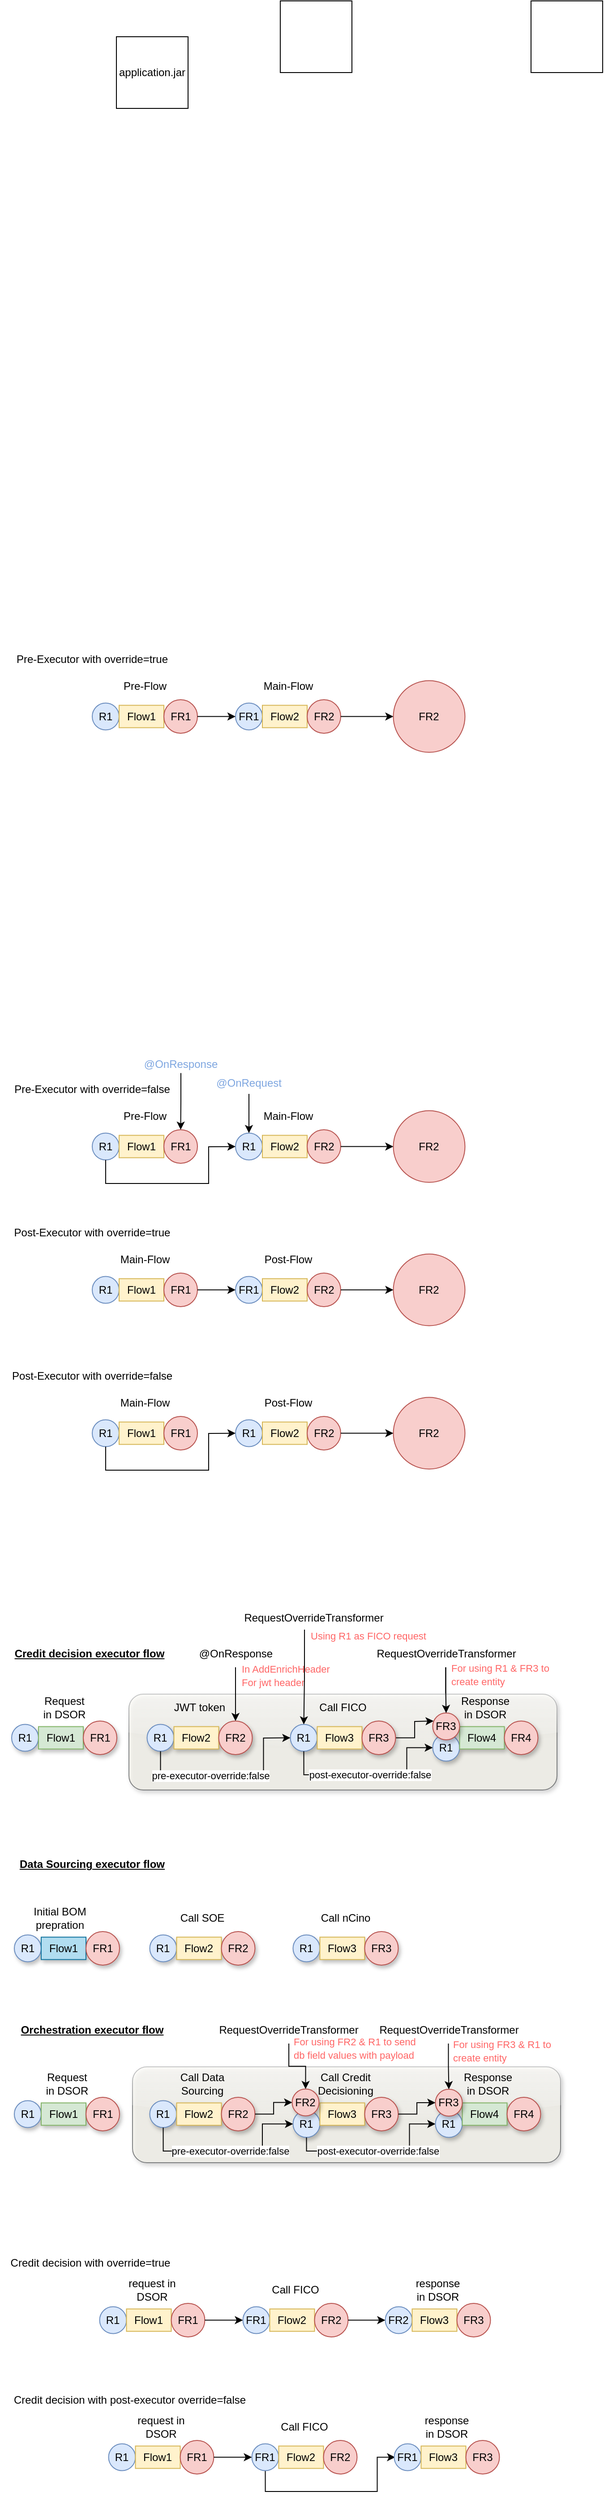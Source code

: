 <mxfile version="21.3.8" type="github">
  <diagram name="Page-1" id="kfF2b_FFt_tTAwgurSBV">
    <mxGraphModel dx="1570" dy="917" grid="1" gridSize="10" guides="1" tooltips="1" connect="1" arrows="1" fold="1" page="1" pageScale="1" pageWidth="827" pageHeight="1169" math="0" shadow="0">
      <root>
        <mxCell id="0" />
        <mxCell id="1" parent="0" />
        <mxCell id="d2gbGRnM_CAUKAUHNSUN-1" value="" style="group" vertex="1" connectable="0" parent="1">
          <mxGeometry x="313" y="1000" width="516.25" height="118.75" as="geometry" />
        </mxCell>
        <mxCell id="d2gbGRnM_CAUKAUHNSUN-2" value="" style="group" vertex="1" connectable="0" parent="d2gbGRnM_CAUKAUHNSUN-1">
          <mxGeometry x="100" y="60" width="117.5" height="37.5" as="geometry" />
        </mxCell>
        <mxCell id="d2gbGRnM_CAUKAUHNSUN-3" value="R1" style="ellipse;whiteSpace=wrap;html=1;aspect=fixed;fillColor=#dae8fc;strokeColor=#6c8ebf;" vertex="1" parent="d2gbGRnM_CAUKAUHNSUN-2">
          <mxGeometry y="3.75" width="30" height="30" as="geometry" />
        </mxCell>
        <mxCell id="d2gbGRnM_CAUKAUHNSUN-4" value="Flow1" style="rounded=0;whiteSpace=wrap;html=1;fillColor=#fff2cc;strokeColor=#d6b656;" vertex="1" parent="d2gbGRnM_CAUKAUHNSUN-2">
          <mxGeometry x="30" y="6.25" width="50" height="25" as="geometry" />
        </mxCell>
        <mxCell id="d2gbGRnM_CAUKAUHNSUN-5" value="FR1" style="ellipse;whiteSpace=wrap;html=1;aspect=fixed;fillColor=#f8cecc;strokeColor=#b85450;" vertex="1" parent="d2gbGRnM_CAUKAUHNSUN-2">
          <mxGeometry x="80" width="37.5" height="37.5" as="geometry" />
        </mxCell>
        <mxCell id="d2gbGRnM_CAUKAUHNSUN-6" value="" style="group" vertex="1" connectable="0" parent="d2gbGRnM_CAUKAUHNSUN-1">
          <mxGeometry x="260" y="60" width="117.5" height="37.5" as="geometry" />
        </mxCell>
        <mxCell id="d2gbGRnM_CAUKAUHNSUN-7" value="FR1" style="ellipse;whiteSpace=wrap;html=1;aspect=fixed;fillColor=#dae8fc;strokeColor=#6c8ebf;" vertex="1" parent="d2gbGRnM_CAUKAUHNSUN-6">
          <mxGeometry y="3.75" width="30" height="30" as="geometry" />
        </mxCell>
        <mxCell id="d2gbGRnM_CAUKAUHNSUN-8" value="Flow2" style="rounded=0;whiteSpace=wrap;html=1;fillColor=#fff2cc;strokeColor=#d6b656;" vertex="1" parent="d2gbGRnM_CAUKAUHNSUN-6">
          <mxGeometry x="30" y="6.25" width="50" height="25" as="geometry" />
        </mxCell>
        <mxCell id="d2gbGRnM_CAUKAUHNSUN-9" value="FR2" style="ellipse;whiteSpace=wrap;html=1;aspect=fixed;fillColor=#f8cecc;strokeColor=#b85450;" vertex="1" parent="d2gbGRnM_CAUKAUHNSUN-6">
          <mxGeometry x="80" width="37.5" height="37.5" as="geometry" />
        </mxCell>
        <mxCell id="d2gbGRnM_CAUKAUHNSUN-10" value="Pre-Executor with override=true" style="text;html=1;strokeColor=none;fillColor=none;align=center;verticalAlign=middle;whiteSpace=wrap;rounded=0;" vertex="1" parent="d2gbGRnM_CAUKAUHNSUN-1">
          <mxGeometry width="200" height="30" as="geometry" />
        </mxCell>
        <mxCell id="d2gbGRnM_CAUKAUHNSUN-11" value="Pre-Flow" style="text;html=1;strokeColor=none;fillColor=none;align=center;verticalAlign=middle;whiteSpace=wrap;rounded=0;" vertex="1" parent="d2gbGRnM_CAUKAUHNSUN-1">
          <mxGeometry x="128.75" y="30" width="60" height="30" as="geometry" />
        </mxCell>
        <mxCell id="d2gbGRnM_CAUKAUHNSUN-12" value="" style="endArrow=classic;html=1;rounded=0;exitX=1;exitY=0.5;exitDx=0;exitDy=0;entryX=0;entryY=0.5;entryDx=0;entryDy=0;" edge="1" parent="d2gbGRnM_CAUKAUHNSUN-1" source="d2gbGRnM_CAUKAUHNSUN-5" target="d2gbGRnM_CAUKAUHNSUN-7">
          <mxGeometry width="50" height="50" relative="1" as="geometry">
            <mxPoint x="390" y="340" as="sourcePoint" />
            <mxPoint x="440" y="290" as="targetPoint" />
          </mxGeometry>
        </mxCell>
        <mxCell id="d2gbGRnM_CAUKAUHNSUN-13" value="FR2" style="ellipse;whiteSpace=wrap;html=1;fillColor=#f8cecc;strokeColor=#b85450;" vertex="1" parent="d2gbGRnM_CAUKAUHNSUN-1">
          <mxGeometry x="436.25" y="38.75" width="80" height="80" as="geometry" />
        </mxCell>
        <mxCell id="d2gbGRnM_CAUKAUHNSUN-14" value="" style="edgeStyle=orthogonalEdgeStyle;rounded=0;orthogonalLoop=1;jettySize=auto;html=1;" edge="1" parent="d2gbGRnM_CAUKAUHNSUN-1" source="d2gbGRnM_CAUKAUHNSUN-9" target="d2gbGRnM_CAUKAUHNSUN-13">
          <mxGeometry relative="1" as="geometry" />
        </mxCell>
        <mxCell id="d2gbGRnM_CAUKAUHNSUN-15" value="Main-Flow" style="text;html=1;strokeColor=none;fillColor=none;align=center;verticalAlign=middle;whiteSpace=wrap;rounded=0;" vertex="1" parent="d2gbGRnM_CAUKAUHNSUN-1">
          <mxGeometry x="288.75" y="30" width="60" height="30" as="geometry" />
        </mxCell>
        <mxCell id="d2gbGRnM_CAUKAUHNSUN-16" value="" style="group" vertex="1" connectable="0" parent="1">
          <mxGeometry x="313" y="1480" width="516.25" height="118.75" as="geometry" />
        </mxCell>
        <mxCell id="d2gbGRnM_CAUKAUHNSUN-17" value="" style="group" vertex="1" connectable="0" parent="d2gbGRnM_CAUKAUHNSUN-16">
          <mxGeometry x="100" y="60" width="117.5" height="37.5" as="geometry" />
        </mxCell>
        <mxCell id="d2gbGRnM_CAUKAUHNSUN-18" value="R1" style="ellipse;whiteSpace=wrap;html=1;aspect=fixed;fillColor=#dae8fc;strokeColor=#6c8ebf;" vertex="1" parent="d2gbGRnM_CAUKAUHNSUN-17">
          <mxGeometry y="3.75" width="30" height="30" as="geometry" />
        </mxCell>
        <mxCell id="d2gbGRnM_CAUKAUHNSUN-19" value="Flow1" style="rounded=0;whiteSpace=wrap;html=1;fillColor=#fff2cc;strokeColor=#d6b656;" vertex="1" parent="d2gbGRnM_CAUKAUHNSUN-17">
          <mxGeometry x="30" y="6.25" width="50" height="25" as="geometry" />
        </mxCell>
        <mxCell id="d2gbGRnM_CAUKAUHNSUN-20" value="FR1" style="ellipse;whiteSpace=wrap;html=1;aspect=fixed;fillColor=#f8cecc;strokeColor=#b85450;" vertex="1" parent="d2gbGRnM_CAUKAUHNSUN-17">
          <mxGeometry x="80" width="37.5" height="37.5" as="geometry" />
        </mxCell>
        <mxCell id="d2gbGRnM_CAUKAUHNSUN-21" value="" style="group" vertex="1" connectable="0" parent="d2gbGRnM_CAUKAUHNSUN-16">
          <mxGeometry x="260" y="60" width="117.5" height="37.5" as="geometry" />
        </mxCell>
        <mxCell id="d2gbGRnM_CAUKAUHNSUN-22" value="R1" style="ellipse;whiteSpace=wrap;html=1;aspect=fixed;fillColor=#dae8fc;strokeColor=#6c8ebf;" vertex="1" parent="d2gbGRnM_CAUKAUHNSUN-21">
          <mxGeometry y="3.75" width="30" height="30" as="geometry" />
        </mxCell>
        <mxCell id="d2gbGRnM_CAUKAUHNSUN-23" value="Flow2" style="rounded=0;whiteSpace=wrap;html=1;fillColor=#fff2cc;strokeColor=#d6b656;" vertex="1" parent="d2gbGRnM_CAUKAUHNSUN-21">
          <mxGeometry x="30" y="6.25" width="50" height="25" as="geometry" />
        </mxCell>
        <mxCell id="d2gbGRnM_CAUKAUHNSUN-24" value="FR2" style="ellipse;whiteSpace=wrap;html=1;aspect=fixed;fillColor=#f8cecc;strokeColor=#b85450;" vertex="1" parent="d2gbGRnM_CAUKAUHNSUN-21">
          <mxGeometry x="80" width="37.5" height="37.5" as="geometry" />
        </mxCell>
        <mxCell id="d2gbGRnM_CAUKAUHNSUN-25" value="Pre-Executor with override=false" style="text;html=1;strokeColor=none;fillColor=none;align=center;verticalAlign=middle;whiteSpace=wrap;rounded=0;" vertex="1" parent="d2gbGRnM_CAUKAUHNSUN-16">
          <mxGeometry width="200" height="30" as="geometry" />
        </mxCell>
        <mxCell id="d2gbGRnM_CAUKAUHNSUN-26" value="Pre-Flow" style="text;html=1;strokeColor=none;fillColor=none;align=center;verticalAlign=middle;whiteSpace=wrap;rounded=0;" vertex="1" parent="d2gbGRnM_CAUKAUHNSUN-16">
          <mxGeometry x="128.75" y="30" width="60" height="30" as="geometry" />
        </mxCell>
        <mxCell id="d2gbGRnM_CAUKAUHNSUN-27" value="" style="endArrow=classic;html=1;rounded=0;exitX=0.5;exitY=1;exitDx=0;exitDy=0;entryX=0;entryY=0.5;entryDx=0;entryDy=0;" edge="1" parent="d2gbGRnM_CAUKAUHNSUN-16" source="d2gbGRnM_CAUKAUHNSUN-18" target="d2gbGRnM_CAUKAUHNSUN-22">
          <mxGeometry width="50" height="50" relative="1" as="geometry">
            <mxPoint x="390" y="340" as="sourcePoint" />
            <mxPoint x="440" y="290" as="targetPoint" />
            <Array as="points">
              <mxPoint x="115" y="120" />
              <mxPoint x="230" y="120" />
              <mxPoint x="230" y="79" />
            </Array>
          </mxGeometry>
        </mxCell>
        <mxCell id="d2gbGRnM_CAUKAUHNSUN-28" value="FR2" style="ellipse;whiteSpace=wrap;html=1;fillColor=#f8cecc;strokeColor=#b85450;" vertex="1" parent="d2gbGRnM_CAUKAUHNSUN-16">
          <mxGeometry x="436.25" y="38.75" width="80" height="80" as="geometry" />
        </mxCell>
        <mxCell id="d2gbGRnM_CAUKAUHNSUN-29" value="" style="edgeStyle=orthogonalEdgeStyle;rounded=0;orthogonalLoop=1;jettySize=auto;html=1;" edge="1" parent="d2gbGRnM_CAUKAUHNSUN-16" source="d2gbGRnM_CAUKAUHNSUN-24" target="d2gbGRnM_CAUKAUHNSUN-28">
          <mxGeometry relative="1" as="geometry" />
        </mxCell>
        <mxCell id="d2gbGRnM_CAUKAUHNSUN-30" value="Main-Flow" style="text;html=1;strokeColor=none;fillColor=none;align=center;verticalAlign=middle;whiteSpace=wrap;rounded=0;" vertex="1" parent="d2gbGRnM_CAUKAUHNSUN-16">
          <mxGeometry x="288.75" y="30" width="60" height="30" as="geometry" />
        </mxCell>
        <mxCell id="d2gbGRnM_CAUKAUHNSUN-31" style="edgeStyle=orthogonalEdgeStyle;rounded=0;orthogonalLoop=1;jettySize=auto;html=1;entryX=0.5;entryY=0;entryDx=0;entryDy=0;" edge="1" parent="d2gbGRnM_CAUKAUHNSUN-16" source="d2gbGRnM_CAUKAUHNSUN-32" target="d2gbGRnM_CAUKAUHNSUN-20">
          <mxGeometry relative="1" as="geometry" />
        </mxCell>
        <mxCell id="d2gbGRnM_CAUKAUHNSUN-32" value="&lt;font color=&quot;#7ea6e0&quot;&gt;@OnResponse&lt;/font&gt;" style="text;html=1;strokeColor=none;fillColor=none;align=center;verticalAlign=middle;whiteSpace=wrap;rounded=0;" vertex="1" parent="d2gbGRnM_CAUKAUHNSUN-16">
          <mxGeometry x="169" y="-23.25" width="60" height="20" as="geometry" />
        </mxCell>
        <mxCell id="d2gbGRnM_CAUKAUHNSUN-33" style="edgeStyle=orthogonalEdgeStyle;rounded=0;orthogonalLoop=1;jettySize=auto;html=1;entryX=0.5;entryY=0;entryDx=0;entryDy=0;" edge="1" parent="d2gbGRnM_CAUKAUHNSUN-16" source="d2gbGRnM_CAUKAUHNSUN-34" target="d2gbGRnM_CAUKAUHNSUN-22">
          <mxGeometry relative="1" as="geometry" />
        </mxCell>
        <mxCell id="d2gbGRnM_CAUKAUHNSUN-34" value="&lt;font color=&quot;#7ea6e0&quot;&gt;@OnRequest&lt;/font&gt;" style="text;html=1;strokeColor=none;fillColor=none;align=center;verticalAlign=middle;whiteSpace=wrap;rounded=0;" vertex="1" parent="d2gbGRnM_CAUKAUHNSUN-16">
          <mxGeometry x="245" y="-3.25" width="60" height="23.25" as="geometry" />
        </mxCell>
        <mxCell id="d2gbGRnM_CAUKAUHNSUN-35" value="" style="group" vertex="1" connectable="0" parent="1">
          <mxGeometry x="313" y="1640" width="516.25" height="118.75" as="geometry" />
        </mxCell>
        <mxCell id="d2gbGRnM_CAUKAUHNSUN-36" value="" style="group" vertex="1" connectable="0" parent="d2gbGRnM_CAUKAUHNSUN-35">
          <mxGeometry x="100" y="60" width="117.5" height="37.5" as="geometry" />
        </mxCell>
        <mxCell id="d2gbGRnM_CAUKAUHNSUN-37" value="R1" style="ellipse;whiteSpace=wrap;html=1;aspect=fixed;fillColor=#dae8fc;strokeColor=#6c8ebf;" vertex="1" parent="d2gbGRnM_CAUKAUHNSUN-36">
          <mxGeometry y="3.75" width="30" height="30" as="geometry" />
        </mxCell>
        <mxCell id="d2gbGRnM_CAUKAUHNSUN-38" value="Flow1" style="rounded=0;whiteSpace=wrap;html=1;fillColor=#fff2cc;strokeColor=#d6b656;" vertex="1" parent="d2gbGRnM_CAUKAUHNSUN-36">
          <mxGeometry x="30" y="6.25" width="50" height="25" as="geometry" />
        </mxCell>
        <mxCell id="d2gbGRnM_CAUKAUHNSUN-39" value="FR1" style="ellipse;whiteSpace=wrap;html=1;aspect=fixed;fillColor=#f8cecc;strokeColor=#b85450;" vertex="1" parent="d2gbGRnM_CAUKAUHNSUN-36">
          <mxGeometry x="80" width="37.5" height="37.5" as="geometry" />
        </mxCell>
        <mxCell id="d2gbGRnM_CAUKAUHNSUN-40" value="" style="group" vertex="1" connectable="0" parent="d2gbGRnM_CAUKAUHNSUN-35">
          <mxGeometry x="260" y="60" width="117.5" height="37.5" as="geometry" />
        </mxCell>
        <mxCell id="d2gbGRnM_CAUKAUHNSUN-41" value="FR1" style="ellipse;whiteSpace=wrap;html=1;aspect=fixed;fillColor=#dae8fc;strokeColor=#6c8ebf;" vertex="1" parent="d2gbGRnM_CAUKAUHNSUN-40">
          <mxGeometry y="3.75" width="30" height="30" as="geometry" />
        </mxCell>
        <mxCell id="d2gbGRnM_CAUKAUHNSUN-42" value="Flow2" style="rounded=0;whiteSpace=wrap;html=1;fillColor=#fff2cc;strokeColor=#d6b656;" vertex="1" parent="d2gbGRnM_CAUKAUHNSUN-40">
          <mxGeometry x="30" y="6.25" width="50" height="25" as="geometry" />
        </mxCell>
        <mxCell id="d2gbGRnM_CAUKAUHNSUN-43" value="FR2" style="ellipse;whiteSpace=wrap;html=1;aspect=fixed;fillColor=#f8cecc;strokeColor=#b85450;" vertex="1" parent="d2gbGRnM_CAUKAUHNSUN-40">
          <mxGeometry x="80" width="37.5" height="37.5" as="geometry" />
        </mxCell>
        <mxCell id="d2gbGRnM_CAUKAUHNSUN-44" value="Post-Executor with override=true" style="text;html=1;strokeColor=none;fillColor=none;align=center;verticalAlign=middle;whiteSpace=wrap;rounded=0;" vertex="1" parent="d2gbGRnM_CAUKAUHNSUN-35">
          <mxGeometry width="200" height="30" as="geometry" />
        </mxCell>
        <mxCell id="d2gbGRnM_CAUKAUHNSUN-45" value="Main-Flow" style="text;html=1;strokeColor=none;fillColor=none;align=center;verticalAlign=middle;whiteSpace=wrap;rounded=0;" vertex="1" parent="d2gbGRnM_CAUKAUHNSUN-35">
          <mxGeometry x="128.75" y="30" width="60" height="30" as="geometry" />
        </mxCell>
        <mxCell id="d2gbGRnM_CAUKAUHNSUN-46" value="" style="endArrow=classic;html=1;rounded=0;exitX=1;exitY=0.5;exitDx=0;exitDy=0;entryX=0;entryY=0.5;entryDx=0;entryDy=0;" edge="1" parent="d2gbGRnM_CAUKAUHNSUN-35" source="d2gbGRnM_CAUKAUHNSUN-39" target="d2gbGRnM_CAUKAUHNSUN-41">
          <mxGeometry width="50" height="50" relative="1" as="geometry">
            <mxPoint x="390" y="340" as="sourcePoint" />
            <mxPoint x="440" y="290" as="targetPoint" />
          </mxGeometry>
        </mxCell>
        <mxCell id="d2gbGRnM_CAUKAUHNSUN-47" value="FR2" style="ellipse;whiteSpace=wrap;html=1;fillColor=#f8cecc;strokeColor=#b85450;" vertex="1" parent="d2gbGRnM_CAUKAUHNSUN-35">
          <mxGeometry x="436.25" y="38.75" width="80" height="80" as="geometry" />
        </mxCell>
        <mxCell id="d2gbGRnM_CAUKAUHNSUN-48" value="" style="edgeStyle=orthogonalEdgeStyle;rounded=0;orthogonalLoop=1;jettySize=auto;html=1;" edge="1" parent="d2gbGRnM_CAUKAUHNSUN-35" source="d2gbGRnM_CAUKAUHNSUN-43" target="d2gbGRnM_CAUKAUHNSUN-47">
          <mxGeometry relative="1" as="geometry" />
        </mxCell>
        <mxCell id="d2gbGRnM_CAUKAUHNSUN-49" value="Post-Flow" style="text;html=1;strokeColor=none;fillColor=none;align=center;verticalAlign=middle;whiteSpace=wrap;rounded=0;" vertex="1" parent="d2gbGRnM_CAUKAUHNSUN-35">
          <mxGeometry x="288.75" y="30" width="60" height="30" as="geometry" />
        </mxCell>
        <mxCell id="d2gbGRnM_CAUKAUHNSUN-50" value="" style="group" vertex="1" connectable="0" parent="1">
          <mxGeometry x="313" y="1800" width="516.25" height="118.75" as="geometry" />
        </mxCell>
        <mxCell id="d2gbGRnM_CAUKAUHNSUN-51" value="" style="group" vertex="1" connectable="0" parent="d2gbGRnM_CAUKAUHNSUN-50">
          <mxGeometry x="100" y="60" width="117.5" height="37.5" as="geometry" />
        </mxCell>
        <mxCell id="d2gbGRnM_CAUKAUHNSUN-52" value="R1" style="ellipse;whiteSpace=wrap;html=1;aspect=fixed;fillColor=#dae8fc;strokeColor=#6c8ebf;" vertex="1" parent="d2gbGRnM_CAUKAUHNSUN-51">
          <mxGeometry y="3.75" width="30" height="30" as="geometry" />
        </mxCell>
        <mxCell id="d2gbGRnM_CAUKAUHNSUN-53" value="Flow1" style="rounded=0;whiteSpace=wrap;html=1;fillColor=#fff2cc;strokeColor=#d6b656;" vertex="1" parent="d2gbGRnM_CAUKAUHNSUN-51">
          <mxGeometry x="30" y="6.25" width="50" height="25" as="geometry" />
        </mxCell>
        <mxCell id="d2gbGRnM_CAUKAUHNSUN-54" value="FR1" style="ellipse;whiteSpace=wrap;html=1;aspect=fixed;fillColor=#f8cecc;strokeColor=#b85450;" vertex="1" parent="d2gbGRnM_CAUKAUHNSUN-51">
          <mxGeometry x="80" width="37.5" height="37.5" as="geometry" />
        </mxCell>
        <mxCell id="d2gbGRnM_CAUKAUHNSUN-55" value="" style="group" vertex="1" connectable="0" parent="d2gbGRnM_CAUKAUHNSUN-50">
          <mxGeometry x="260" y="60" width="117.5" height="37.5" as="geometry" />
        </mxCell>
        <mxCell id="d2gbGRnM_CAUKAUHNSUN-56" value="R1" style="ellipse;whiteSpace=wrap;html=1;aspect=fixed;fillColor=#dae8fc;strokeColor=#6c8ebf;" vertex="1" parent="d2gbGRnM_CAUKAUHNSUN-55">
          <mxGeometry y="3.75" width="30" height="30" as="geometry" />
        </mxCell>
        <mxCell id="d2gbGRnM_CAUKAUHNSUN-57" value="Flow2" style="rounded=0;whiteSpace=wrap;html=1;fillColor=#fff2cc;strokeColor=#d6b656;" vertex="1" parent="d2gbGRnM_CAUKAUHNSUN-55">
          <mxGeometry x="30" y="6.25" width="50" height="25" as="geometry" />
        </mxCell>
        <mxCell id="d2gbGRnM_CAUKAUHNSUN-58" value="FR2" style="ellipse;whiteSpace=wrap;html=1;aspect=fixed;fillColor=#f8cecc;strokeColor=#b85450;" vertex="1" parent="d2gbGRnM_CAUKAUHNSUN-55">
          <mxGeometry x="80" width="37.5" height="37.5" as="geometry" />
        </mxCell>
        <mxCell id="d2gbGRnM_CAUKAUHNSUN-59" value="Post-Executor with override=false" style="text;html=1;strokeColor=none;fillColor=none;align=center;verticalAlign=middle;whiteSpace=wrap;rounded=0;" vertex="1" parent="d2gbGRnM_CAUKAUHNSUN-50">
          <mxGeometry width="200" height="30" as="geometry" />
        </mxCell>
        <mxCell id="d2gbGRnM_CAUKAUHNSUN-60" value="Main-Flow" style="text;html=1;strokeColor=none;fillColor=none;align=center;verticalAlign=middle;whiteSpace=wrap;rounded=0;" vertex="1" parent="d2gbGRnM_CAUKAUHNSUN-50">
          <mxGeometry x="128.75" y="30" width="60" height="30" as="geometry" />
        </mxCell>
        <mxCell id="d2gbGRnM_CAUKAUHNSUN-61" value="" style="endArrow=classic;html=1;rounded=0;exitX=0.5;exitY=1;exitDx=0;exitDy=0;entryX=0;entryY=0.5;entryDx=0;entryDy=0;" edge="1" parent="d2gbGRnM_CAUKAUHNSUN-50" source="d2gbGRnM_CAUKAUHNSUN-52" target="d2gbGRnM_CAUKAUHNSUN-56">
          <mxGeometry width="50" height="50" relative="1" as="geometry">
            <mxPoint x="390" y="340" as="sourcePoint" />
            <mxPoint x="440" y="290" as="targetPoint" />
            <Array as="points">
              <mxPoint x="115" y="120" />
              <mxPoint x="230" y="120" />
              <mxPoint x="230" y="79" />
            </Array>
          </mxGeometry>
        </mxCell>
        <mxCell id="d2gbGRnM_CAUKAUHNSUN-62" value="FR2" style="ellipse;whiteSpace=wrap;html=1;fillColor=#f8cecc;strokeColor=#b85450;" vertex="1" parent="d2gbGRnM_CAUKAUHNSUN-50">
          <mxGeometry x="436.25" y="38.75" width="80" height="80" as="geometry" />
        </mxCell>
        <mxCell id="d2gbGRnM_CAUKAUHNSUN-63" value="" style="edgeStyle=orthogonalEdgeStyle;rounded=0;orthogonalLoop=1;jettySize=auto;html=1;" edge="1" parent="d2gbGRnM_CAUKAUHNSUN-50" source="d2gbGRnM_CAUKAUHNSUN-58" target="d2gbGRnM_CAUKAUHNSUN-62">
          <mxGeometry relative="1" as="geometry" />
        </mxCell>
        <mxCell id="d2gbGRnM_CAUKAUHNSUN-64" value="Post-Flow" style="text;html=1;strokeColor=none;fillColor=none;align=center;verticalAlign=middle;whiteSpace=wrap;rounded=0;" vertex="1" parent="d2gbGRnM_CAUKAUHNSUN-50">
          <mxGeometry x="288.75" y="30" width="60" height="30" as="geometry" />
        </mxCell>
        <mxCell id="d2gbGRnM_CAUKAUHNSUN-65" value="" style="group" vertex="1" connectable="0" parent="1">
          <mxGeometry x="421.25" y="2850" width="117.5" height="37.5" as="geometry" />
        </mxCell>
        <mxCell id="d2gbGRnM_CAUKAUHNSUN-66" value="R1" style="ellipse;whiteSpace=wrap;html=1;aspect=fixed;fillColor=#dae8fc;strokeColor=#6c8ebf;" vertex="1" parent="d2gbGRnM_CAUKAUHNSUN-65">
          <mxGeometry y="3.75" width="30" height="30" as="geometry" />
        </mxCell>
        <mxCell id="d2gbGRnM_CAUKAUHNSUN-67" value="Flow1" style="rounded=0;whiteSpace=wrap;html=1;fillColor=#fff2cc;strokeColor=#d6b656;" vertex="1" parent="d2gbGRnM_CAUKAUHNSUN-65">
          <mxGeometry x="30" y="6.25" width="50" height="25" as="geometry" />
        </mxCell>
        <mxCell id="d2gbGRnM_CAUKAUHNSUN-68" value="FR1" style="ellipse;whiteSpace=wrap;html=1;aspect=fixed;fillColor=#f8cecc;strokeColor=#b85450;" vertex="1" parent="d2gbGRnM_CAUKAUHNSUN-65">
          <mxGeometry x="80" width="37.5" height="37.5" as="geometry" />
        </mxCell>
        <mxCell id="d2gbGRnM_CAUKAUHNSUN-69" value="" style="group" vertex="1" connectable="0" parent="1">
          <mxGeometry x="581.25" y="2850" width="117.5" height="37.5" as="geometry" />
        </mxCell>
        <mxCell id="d2gbGRnM_CAUKAUHNSUN-70" value="FR1" style="ellipse;whiteSpace=wrap;html=1;aspect=fixed;fillColor=#dae8fc;strokeColor=#6c8ebf;" vertex="1" parent="d2gbGRnM_CAUKAUHNSUN-69">
          <mxGeometry y="3.75" width="30" height="30" as="geometry" />
        </mxCell>
        <mxCell id="d2gbGRnM_CAUKAUHNSUN-71" value="Flow2" style="rounded=0;whiteSpace=wrap;html=1;fillColor=#fff2cc;strokeColor=#d6b656;" vertex="1" parent="d2gbGRnM_CAUKAUHNSUN-69">
          <mxGeometry x="30" y="6.25" width="50" height="25" as="geometry" />
        </mxCell>
        <mxCell id="d2gbGRnM_CAUKAUHNSUN-72" value="FR2" style="ellipse;whiteSpace=wrap;html=1;aspect=fixed;fillColor=#f8cecc;strokeColor=#b85450;" vertex="1" parent="d2gbGRnM_CAUKAUHNSUN-69">
          <mxGeometry x="80" width="37.5" height="37.5" as="geometry" />
        </mxCell>
        <mxCell id="d2gbGRnM_CAUKAUHNSUN-73" value="Credit decision with override=true" style="text;html=1;strokeColor=none;fillColor=none;align=center;verticalAlign=middle;whiteSpace=wrap;rounded=0;" vertex="1" parent="1">
          <mxGeometry x="311.25" y="2790" width="200" height="30" as="geometry" />
        </mxCell>
        <mxCell id="d2gbGRnM_CAUKAUHNSUN-74" value="request in DSOR" style="text;html=1;strokeColor=none;fillColor=none;align=center;verticalAlign=middle;whiteSpace=wrap;rounded=0;" vertex="1" parent="1">
          <mxGeometry x="450" y="2820" width="60" height="30" as="geometry" />
        </mxCell>
        <mxCell id="d2gbGRnM_CAUKAUHNSUN-75" value="Call FICO" style="text;html=1;strokeColor=none;fillColor=none;align=center;verticalAlign=middle;whiteSpace=wrap;rounded=0;" vertex="1" parent="1">
          <mxGeometry x="610" y="2820" width="60" height="30" as="geometry" />
        </mxCell>
        <mxCell id="d2gbGRnM_CAUKAUHNSUN-76" value="" style="group" vertex="1" connectable="0" parent="1">
          <mxGeometry x="740.25" y="2850" width="117.5" height="37.5" as="geometry" />
        </mxCell>
        <mxCell id="d2gbGRnM_CAUKAUHNSUN-77" value="FR2" style="ellipse;whiteSpace=wrap;html=1;aspect=fixed;fillColor=#dae8fc;strokeColor=#6c8ebf;" vertex="1" parent="d2gbGRnM_CAUKAUHNSUN-76">
          <mxGeometry y="3.75" width="30" height="30" as="geometry" />
        </mxCell>
        <mxCell id="d2gbGRnM_CAUKAUHNSUN-78" value="Flow3" style="rounded=0;whiteSpace=wrap;html=1;fillColor=#fff2cc;strokeColor=#d6b656;" vertex="1" parent="d2gbGRnM_CAUKAUHNSUN-76">
          <mxGeometry x="30" y="6.25" width="50" height="25" as="geometry" />
        </mxCell>
        <mxCell id="d2gbGRnM_CAUKAUHNSUN-79" value="FR3" style="ellipse;whiteSpace=wrap;html=1;aspect=fixed;fillColor=#f8cecc;strokeColor=#b85450;" vertex="1" parent="d2gbGRnM_CAUKAUHNSUN-76">
          <mxGeometry x="80" width="37.5" height="37.5" as="geometry" />
        </mxCell>
        <mxCell id="d2gbGRnM_CAUKAUHNSUN-80" value="response in DSOR" style="text;html=1;strokeColor=none;fillColor=none;align=center;verticalAlign=middle;whiteSpace=wrap;rounded=0;" vertex="1" parent="1">
          <mxGeometry x="769" y="2820" width="60" height="30" as="geometry" />
        </mxCell>
        <mxCell id="d2gbGRnM_CAUKAUHNSUN-81" style="edgeStyle=orthogonalEdgeStyle;rounded=0;orthogonalLoop=1;jettySize=auto;html=1;exitX=1;exitY=0.5;exitDx=0;exitDy=0;entryX=0;entryY=0.5;entryDx=0;entryDy=0;" edge="1" parent="1" source="d2gbGRnM_CAUKAUHNSUN-68" target="d2gbGRnM_CAUKAUHNSUN-70">
          <mxGeometry relative="1" as="geometry" />
        </mxCell>
        <mxCell id="d2gbGRnM_CAUKAUHNSUN-82" style="edgeStyle=orthogonalEdgeStyle;rounded=0;orthogonalLoop=1;jettySize=auto;html=1;exitX=1;exitY=0.5;exitDx=0;exitDy=0;entryX=0;entryY=0.5;entryDx=0;entryDy=0;" edge="1" parent="1" source="d2gbGRnM_CAUKAUHNSUN-72" target="d2gbGRnM_CAUKAUHNSUN-77">
          <mxGeometry relative="1" as="geometry">
            <mxPoint x="741.25" y="2850" as="targetPoint" />
          </mxGeometry>
        </mxCell>
        <mxCell id="d2gbGRnM_CAUKAUHNSUN-83" value="" style="group" vertex="1" connectable="0" parent="1">
          <mxGeometry x="431.25" y="3003" width="117.5" height="37.5" as="geometry" />
        </mxCell>
        <mxCell id="d2gbGRnM_CAUKAUHNSUN-84" value="R1" style="ellipse;whiteSpace=wrap;html=1;aspect=fixed;fillColor=#dae8fc;strokeColor=#6c8ebf;" vertex="1" parent="d2gbGRnM_CAUKAUHNSUN-83">
          <mxGeometry y="3.75" width="30" height="30" as="geometry" />
        </mxCell>
        <mxCell id="d2gbGRnM_CAUKAUHNSUN-85" value="Flow1" style="rounded=0;whiteSpace=wrap;html=1;fillColor=#fff2cc;strokeColor=#d6b656;" vertex="1" parent="d2gbGRnM_CAUKAUHNSUN-83">
          <mxGeometry x="30" y="6.25" width="50" height="25" as="geometry" />
        </mxCell>
        <mxCell id="d2gbGRnM_CAUKAUHNSUN-86" value="FR1" style="ellipse;whiteSpace=wrap;html=1;aspect=fixed;fillColor=#f8cecc;strokeColor=#b85450;" vertex="1" parent="d2gbGRnM_CAUKAUHNSUN-83">
          <mxGeometry x="80" width="37.5" height="37.5" as="geometry" />
        </mxCell>
        <mxCell id="d2gbGRnM_CAUKAUHNSUN-87" value="" style="group" vertex="1" connectable="0" parent="1">
          <mxGeometry x="591.25" y="3003" width="117.5" height="37.5" as="geometry" />
        </mxCell>
        <mxCell id="d2gbGRnM_CAUKAUHNSUN-88" style="edgeStyle=orthogonalEdgeStyle;rounded=0;orthogonalLoop=1;jettySize=auto;html=1;" edge="1" parent="d2gbGRnM_CAUKAUHNSUN-87" source="d2gbGRnM_CAUKAUHNSUN-89">
          <mxGeometry relative="1" as="geometry">
            <mxPoint x="160" y="18.75" as="targetPoint" />
            <Array as="points">
              <mxPoint x="15" y="57" />
              <mxPoint x="140" y="57" />
              <mxPoint x="140" y="19" />
            </Array>
          </mxGeometry>
        </mxCell>
        <mxCell id="d2gbGRnM_CAUKAUHNSUN-89" value="FR1" style="ellipse;whiteSpace=wrap;html=1;aspect=fixed;fillColor=#dae8fc;strokeColor=#6c8ebf;" vertex="1" parent="d2gbGRnM_CAUKAUHNSUN-87">
          <mxGeometry y="3.75" width="30" height="30" as="geometry" />
        </mxCell>
        <mxCell id="d2gbGRnM_CAUKAUHNSUN-90" value="Flow2" style="rounded=0;whiteSpace=wrap;html=1;fillColor=#fff2cc;strokeColor=#d6b656;" vertex="1" parent="d2gbGRnM_CAUKAUHNSUN-87">
          <mxGeometry x="30" y="6.25" width="50" height="25" as="geometry" />
        </mxCell>
        <mxCell id="d2gbGRnM_CAUKAUHNSUN-91" value="FR2" style="ellipse;whiteSpace=wrap;html=1;aspect=fixed;fillColor=#f8cecc;strokeColor=#b85450;" vertex="1" parent="d2gbGRnM_CAUKAUHNSUN-87">
          <mxGeometry x="80" width="37.5" height="37.5" as="geometry" />
        </mxCell>
        <mxCell id="d2gbGRnM_CAUKAUHNSUN-92" value="Credit decision with post-executor override=false" style="text;html=1;strokeColor=none;fillColor=none;align=center;verticalAlign=middle;whiteSpace=wrap;rounded=0;" vertex="1" parent="1">
          <mxGeometry x="310" y="2943" width="290" height="30" as="geometry" />
        </mxCell>
        <mxCell id="d2gbGRnM_CAUKAUHNSUN-93" value="request in DSOR" style="text;html=1;strokeColor=none;fillColor=none;align=center;verticalAlign=middle;whiteSpace=wrap;rounded=0;" vertex="1" parent="1">
          <mxGeometry x="460" y="2973" width="60" height="30" as="geometry" />
        </mxCell>
        <mxCell id="d2gbGRnM_CAUKAUHNSUN-94" value="Call FICO" style="text;html=1;strokeColor=none;fillColor=none;align=center;verticalAlign=middle;whiteSpace=wrap;rounded=0;" vertex="1" parent="1">
          <mxGeometry x="620" y="2973" width="60" height="30" as="geometry" />
        </mxCell>
        <mxCell id="d2gbGRnM_CAUKAUHNSUN-95" value="" style="group" vertex="1" connectable="0" parent="1">
          <mxGeometry x="750.25" y="3003" width="117.5" height="37.5" as="geometry" />
        </mxCell>
        <mxCell id="d2gbGRnM_CAUKAUHNSUN-96" value="FR1" style="ellipse;whiteSpace=wrap;html=1;aspect=fixed;fillColor=#dae8fc;strokeColor=#6c8ebf;" vertex="1" parent="d2gbGRnM_CAUKAUHNSUN-95">
          <mxGeometry y="3.75" width="30" height="30" as="geometry" />
        </mxCell>
        <mxCell id="d2gbGRnM_CAUKAUHNSUN-97" value="Flow3" style="rounded=0;whiteSpace=wrap;html=1;fillColor=#fff2cc;strokeColor=#d6b656;" vertex="1" parent="d2gbGRnM_CAUKAUHNSUN-95">
          <mxGeometry x="30" y="6.25" width="50" height="25" as="geometry" />
        </mxCell>
        <mxCell id="d2gbGRnM_CAUKAUHNSUN-98" value="FR3" style="ellipse;whiteSpace=wrap;html=1;aspect=fixed;fillColor=#f8cecc;strokeColor=#b85450;" vertex="1" parent="d2gbGRnM_CAUKAUHNSUN-95">
          <mxGeometry x="80" width="37.5" height="37.5" as="geometry" />
        </mxCell>
        <mxCell id="d2gbGRnM_CAUKAUHNSUN-99" value="response in DSOR" style="text;html=1;strokeColor=none;fillColor=none;align=center;verticalAlign=middle;whiteSpace=wrap;rounded=0;" vertex="1" parent="1">
          <mxGeometry x="779" y="2973" width="60" height="30" as="geometry" />
        </mxCell>
        <mxCell id="d2gbGRnM_CAUKAUHNSUN-100" style="edgeStyle=orthogonalEdgeStyle;rounded=0;orthogonalLoop=1;jettySize=auto;html=1;exitX=1;exitY=0.5;exitDx=0;exitDy=0;entryX=0;entryY=0.5;entryDx=0;entryDy=0;" edge="1" parent="1" source="d2gbGRnM_CAUKAUHNSUN-86" target="d2gbGRnM_CAUKAUHNSUN-89">
          <mxGeometry relative="1" as="geometry" />
        </mxCell>
        <mxCell id="d2gbGRnM_CAUKAUHNSUN-101" value="" style="group;labelBackgroundColor=none;fillColor=none;" vertex="1" connectable="0" parent="1">
          <mxGeometry x="313" y="2345" width="441.75" height="127.5" as="geometry" />
        </mxCell>
        <mxCell id="d2gbGRnM_CAUKAUHNSUN-102" value="&lt;b style=&quot;&quot;&gt;&lt;u&gt;Data Sourcing executor flow&lt;/u&gt;&lt;/b&gt;" style="text;html=1;strokeColor=none;fillColor=none;align=center;verticalAlign=middle;whiteSpace=wrap;rounded=0;" vertex="1" parent="d2gbGRnM_CAUKAUHNSUN-101">
          <mxGeometry width="200" height="30" as="geometry" />
        </mxCell>
        <mxCell id="d2gbGRnM_CAUKAUHNSUN-103" value="" style="group;shadow=1;" vertex="1" connectable="0" parent="d2gbGRnM_CAUKAUHNSUN-101">
          <mxGeometry x="164.25" y="90" width="117.5" height="37.5" as="geometry" />
        </mxCell>
        <mxCell id="d2gbGRnM_CAUKAUHNSUN-104" value="R1" style="ellipse;whiteSpace=wrap;html=1;aspect=fixed;fillColor=#dae8fc;strokeColor=#6c8ebf;shadow=1;" vertex="1" parent="d2gbGRnM_CAUKAUHNSUN-103">
          <mxGeometry y="3.75" width="30" height="30" as="geometry" />
        </mxCell>
        <mxCell id="d2gbGRnM_CAUKAUHNSUN-105" value="Flow2" style="rounded=0;whiteSpace=wrap;html=1;fillColor=#fff2cc;strokeColor=#d6b656;shadow=1;" vertex="1" parent="d2gbGRnM_CAUKAUHNSUN-103">
          <mxGeometry x="30" y="6.25" width="50" height="25" as="geometry" />
        </mxCell>
        <mxCell id="d2gbGRnM_CAUKAUHNSUN-106" value="FR2" style="ellipse;whiteSpace=wrap;html=1;aspect=fixed;fillColor=#f8cecc;strokeColor=#b85450;shadow=1;" vertex="1" parent="d2gbGRnM_CAUKAUHNSUN-103">
          <mxGeometry x="80" width="37.5" height="37.5" as="geometry" />
        </mxCell>
        <mxCell id="d2gbGRnM_CAUKAUHNSUN-107" value="" style="group;shadow=1;" vertex="1" connectable="0" parent="d2gbGRnM_CAUKAUHNSUN-101">
          <mxGeometry x="324.25" y="90" width="117.5" height="37.5" as="geometry" />
        </mxCell>
        <mxCell id="d2gbGRnM_CAUKAUHNSUN-108" value="R1" style="ellipse;whiteSpace=wrap;html=1;aspect=fixed;fillColor=#dae8fc;strokeColor=#6c8ebf;shadow=1;" vertex="1" parent="d2gbGRnM_CAUKAUHNSUN-107">
          <mxGeometry y="3.75" width="30" height="30" as="geometry" />
        </mxCell>
        <mxCell id="d2gbGRnM_CAUKAUHNSUN-109" value="Flow3" style="rounded=0;whiteSpace=wrap;html=1;fillColor=#fff2cc;strokeColor=#d6b656;shadow=1;" vertex="1" parent="d2gbGRnM_CAUKAUHNSUN-107">
          <mxGeometry x="30" y="6.25" width="50" height="25" as="geometry" />
        </mxCell>
        <mxCell id="d2gbGRnM_CAUKAUHNSUN-110" value="FR3" style="ellipse;whiteSpace=wrap;html=1;aspect=fixed;fillColor=#f8cecc;strokeColor=#b85450;shadow=1;" vertex="1" parent="d2gbGRnM_CAUKAUHNSUN-107">
          <mxGeometry x="80" width="37.5" height="37.5" as="geometry" />
        </mxCell>
        <mxCell id="d2gbGRnM_CAUKAUHNSUN-111" value="Call SOE" style="text;html=1;strokeColor=none;fillColor=none;align=center;verticalAlign=middle;whiteSpace=wrap;rounded=0;" vertex="1" parent="d2gbGRnM_CAUKAUHNSUN-101">
          <mxGeometry x="193" y="60" width="60" height="30" as="geometry" />
        </mxCell>
        <mxCell id="d2gbGRnM_CAUKAUHNSUN-112" value="Call nCino" style="text;html=1;strokeColor=none;fillColor=none;align=center;verticalAlign=middle;whiteSpace=wrap;rounded=0;" vertex="1" parent="d2gbGRnM_CAUKAUHNSUN-101">
          <mxGeometry x="353" y="60" width="60" height="30" as="geometry" />
        </mxCell>
        <mxCell id="d2gbGRnM_CAUKAUHNSUN-113" value="" style="group;shadow=1;" vertex="1" connectable="0" parent="d2gbGRnM_CAUKAUHNSUN-101">
          <mxGeometry x="13" y="90" width="117.5" height="37.5" as="geometry" />
        </mxCell>
        <mxCell id="d2gbGRnM_CAUKAUHNSUN-114" value="R1" style="ellipse;whiteSpace=wrap;html=1;aspect=fixed;fillColor=#dae8fc;strokeColor=#6c8ebf;shadow=1;" vertex="1" parent="d2gbGRnM_CAUKAUHNSUN-113">
          <mxGeometry y="3.75" width="30" height="30" as="geometry" />
        </mxCell>
        <mxCell id="d2gbGRnM_CAUKAUHNSUN-115" value="Flow1" style="rounded=0;whiteSpace=wrap;html=1;fillColor=#b1ddf0;strokeColor=#10739e;shadow=1;" vertex="1" parent="d2gbGRnM_CAUKAUHNSUN-113">
          <mxGeometry x="30" y="6.25" width="50" height="25" as="geometry" />
        </mxCell>
        <mxCell id="d2gbGRnM_CAUKAUHNSUN-116" value="FR1" style="ellipse;whiteSpace=wrap;html=1;aspect=fixed;fillColor=#f8cecc;strokeColor=#b85450;shadow=1;" vertex="1" parent="d2gbGRnM_CAUKAUHNSUN-113">
          <mxGeometry x="80" width="37.5" height="37.5" as="geometry" />
        </mxCell>
        <mxCell id="d2gbGRnM_CAUKAUHNSUN-117" value="Initial BOM&lt;br&gt;prepration" style="text;html=1;strokeColor=none;fillColor=none;align=center;verticalAlign=middle;whiteSpace=wrap;rounded=0;shadow=1;" vertex="1" parent="d2gbGRnM_CAUKAUHNSUN-101">
          <mxGeometry x="30" y="60" width="68.25" height="30" as="geometry" />
        </mxCell>
        <mxCell id="d2gbGRnM_CAUKAUHNSUN-118" value="" style="group" vertex="1" connectable="0" parent="1">
          <mxGeometry x="313" y="2530" width="630.25" height="163" as="geometry" />
        </mxCell>
        <mxCell id="d2gbGRnM_CAUKAUHNSUN-119" value="" style="rounded=1;whiteSpace=wrap;html=1;fillColor=#f9f7ed;strokeColor=#36393d;opacity=60;glass=1;shadow=1;" vertex="1" parent="d2gbGRnM_CAUKAUHNSUN-118">
          <mxGeometry x="145" y="56" width="478" height="107" as="geometry" />
        </mxCell>
        <mxCell id="d2gbGRnM_CAUKAUHNSUN-120" value="&lt;b style=&quot;&quot;&gt;&lt;u&gt;Orchestration executor flow&lt;/u&gt;&lt;/b&gt;" style="text;html=1;strokeColor=none;fillColor=none;align=center;verticalAlign=middle;whiteSpace=wrap;rounded=0;" vertex="1" parent="d2gbGRnM_CAUKAUHNSUN-118">
          <mxGeometry width="200" height="30" as="geometry" />
        </mxCell>
        <mxCell id="d2gbGRnM_CAUKAUHNSUN-121" value="" style="group;shadow=1;" vertex="1" connectable="0" parent="d2gbGRnM_CAUKAUHNSUN-118">
          <mxGeometry x="164.25" y="90" width="117.5" height="37.5" as="geometry" />
        </mxCell>
        <mxCell id="d2gbGRnM_CAUKAUHNSUN-122" value="R1" style="ellipse;whiteSpace=wrap;html=1;aspect=fixed;fillColor=#dae8fc;strokeColor=#6c8ebf;shadow=1;" vertex="1" parent="d2gbGRnM_CAUKAUHNSUN-121">
          <mxGeometry y="3.75" width="30" height="30" as="geometry" />
        </mxCell>
        <mxCell id="d2gbGRnM_CAUKAUHNSUN-123" value="Flow2" style="rounded=0;whiteSpace=wrap;html=1;fillColor=#fff2cc;strokeColor=#d6b656;shadow=1;" vertex="1" parent="d2gbGRnM_CAUKAUHNSUN-121">
          <mxGeometry x="30" y="6.25" width="50" height="25" as="geometry" />
        </mxCell>
        <mxCell id="d2gbGRnM_CAUKAUHNSUN-124" value="FR2" style="ellipse;whiteSpace=wrap;html=1;aspect=fixed;fillColor=#f8cecc;strokeColor=#b85450;shadow=1;" vertex="1" parent="d2gbGRnM_CAUKAUHNSUN-121">
          <mxGeometry x="80" width="37.5" height="37.5" as="geometry" />
        </mxCell>
        <mxCell id="d2gbGRnM_CAUKAUHNSUN-125" value="" style="group;shadow=1;" vertex="1" connectable="0" parent="d2gbGRnM_CAUKAUHNSUN-118">
          <mxGeometry x="324.25" y="90" width="117.5" height="37.5" as="geometry" />
        </mxCell>
        <mxCell id="d2gbGRnM_CAUKAUHNSUN-126" value="R1" style="ellipse;whiteSpace=wrap;html=1;aspect=fixed;fillColor=#dae8fc;strokeColor=#6c8ebf;shadow=1;" vertex="1" parent="d2gbGRnM_CAUKAUHNSUN-125">
          <mxGeometry y="14.75" width="30" height="30" as="geometry" />
        </mxCell>
        <mxCell id="d2gbGRnM_CAUKAUHNSUN-127" value="Flow3" style="rounded=0;whiteSpace=wrap;html=1;fillColor=#fff2cc;strokeColor=#d6b656;shadow=1;" vertex="1" parent="d2gbGRnM_CAUKAUHNSUN-125">
          <mxGeometry x="30" y="6.25" width="50" height="25" as="geometry" />
        </mxCell>
        <mxCell id="d2gbGRnM_CAUKAUHNSUN-128" value="FR3" style="ellipse;whiteSpace=wrap;html=1;aspect=fixed;fillColor=#f8cecc;strokeColor=#b85450;shadow=1;" vertex="1" parent="d2gbGRnM_CAUKAUHNSUN-125">
          <mxGeometry x="80" width="37.5" height="37.5" as="geometry" />
        </mxCell>
        <mxCell id="d2gbGRnM_CAUKAUHNSUN-129" value="Call Data Sourcing" style="text;html=1;strokeColor=none;fillColor=none;align=center;verticalAlign=middle;whiteSpace=wrap;rounded=0;" vertex="1" parent="d2gbGRnM_CAUKAUHNSUN-118">
          <mxGeometry x="193" y="60" width="60" height="30" as="geometry" />
        </mxCell>
        <mxCell id="d2gbGRnM_CAUKAUHNSUN-130" value="post-executor-override:false" style="edgeStyle=orthogonalEdgeStyle;rounded=0;orthogonalLoop=1;jettySize=auto;html=1;exitX=0.5;exitY=1;exitDx=0;exitDy=0;entryX=0;entryY=0.5;entryDx=0;entryDy=0;" edge="1" parent="d2gbGRnM_CAUKAUHNSUN-118" source="d2gbGRnM_CAUKAUHNSUN-126" target="d2gbGRnM_CAUKAUHNSUN-133">
          <mxGeometry relative="1" as="geometry">
            <mxPoint x="484.25" y="109" as="targetPoint" />
            <Array as="points">
              <mxPoint x="339.25" y="150" />
              <mxPoint x="454.25" y="150" />
              <mxPoint x="454.25" y="120" />
            </Array>
          </mxGeometry>
        </mxCell>
        <mxCell id="d2gbGRnM_CAUKAUHNSUN-131" value="Call Credit Decisioning" style="text;html=1;strokeColor=none;fillColor=none;align=center;verticalAlign=middle;whiteSpace=wrap;rounded=0;" vertex="1" parent="d2gbGRnM_CAUKAUHNSUN-118">
          <mxGeometry x="353" y="60" width="60" height="30" as="geometry" />
        </mxCell>
        <mxCell id="d2gbGRnM_CAUKAUHNSUN-132" value="" style="group;shadow=1;" vertex="1" connectable="0" parent="d2gbGRnM_CAUKAUHNSUN-118">
          <mxGeometry x="483.25" y="90" width="117.5" height="37.5" as="geometry" />
        </mxCell>
        <mxCell id="d2gbGRnM_CAUKAUHNSUN-133" value="R1" style="ellipse;whiteSpace=wrap;html=1;aspect=fixed;fillColor=#dae8fc;strokeColor=#6c8ebf;shadow=1;" vertex="1" parent="d2gbGRnM_CAUKAUHNSUN-132">
          <mxGeometry y="14.75" width="30" height="30" as="geometry" />
        </mxCell>
        <mxCell id="d2gbGRnM_CAUKAUHNSUN-134" value="Flow4" style="rounded=0;whiteSpace=wrap;html=1;fillColor=#d5e8d4;strokeColor=#82b366;shadow=1;" vertex="1" parent="d2gbGRnM_CAUKAUHNSUN-132">
          <mxGeometry x="30" y="6.25" width="50" height="25" as="geometry" />
        </mxCell>
        <mxCell id="d2gbGRnM_CAUKAUHNSUN-135" value="FR4" style="ellipse;whiteSpace=wrap;html=1;aspect=fixed;fillColor=#f8cecc;strokeColor=#b85450;shadow=1;" vertex="1" parent="d2gbGRnM_CAUKAUHNSUN-132">
          <mxGeometry x="80" width="37.5" height="37.5" as="geometry" />
        </mxCell>
        <mxCell id="d2gbGRnM_CAUKAUHNSUN-136" value="FR3" style="ellipse;whiteSpace=wrap;html=1;aspect=fixed;fillColor=#f8cecc;strokeColor=#b85450;shadow=1;" vertex="1" parent="d2gbGRnM_CAUKAUHNSUN-132">
          <mxGeometry y="-9" width="30" height="30" as="geometry" />
        </mxCell>
        <mxCell id="d2gbGRnM_CAUKAUHNSUN-137" value="Response in DSOR" style="text;html=1;strokeColor=none;fillColor=none;align=center;verticalAlign=middle;whiteSpace=wrap;rounded=0;" vertex="1" parent="d2gbGRnM_CAUKAUHNSUN-118">
          <mxGeometry x="512" y="60" width="60" height="30" as="geometry" />
        </mxCell>
        <mxCell id="d2gbGRnM_CAUKAUHNSUN-138" style="edgeStyle=orthogonalEdgeStyle;rounded=0;orthogonalLoop=1;jettySize=auto;html=1;entryX=0.5;entryY=0;entryDx=0;entryDy=0;" edge="1" parent="d2gbGRnM_CAUKAUHNSUN-118" source="d2gbGRnM_CAUKAUHNSUN-139" target="d2gbGRnM_CAUKAUHNSUN-136">
          <mxGeometry relative="1" as="geometry" />
        </mxCell>
        <mxCell id="d2gbGRnM_CAUKAUHNSUN-139" value="RequestOverrideTransformer" style="text;html=1;strokeColor=none;fillColor=none;align=center;verticalAlign=middle;whiteSpace=wrap;rounded=0;" vertex="1" parent="d2gbGRnM_CAUKAUHNSUN-118">
          <mxGeometry x="421.5" width="152.5" height="30" as="geometry" />
        </mxCell>
        <mxCell id="d2gbGRnM_CAUKAUHNSUN-140" value="&lt;font color=&quot;#ff6666&quot;&gt;&lt;span style=&quot;font-size: 11px;&quot;&gt;For using FR3 &amp;amp; R1 to create entity&lt;/span&gt;&lt;/font&gt;" style="text;html=1;strokeColor=none;fillColor=none;align=left;verticalAlign=middle;whiteSpace=wrap;rounded=0;" vertex="1" parent="d2gbGRnM_CAUKAUHNSUN-118">
          <mxGeometry x="501.25" y="23" width="131" height="30" as="geometry" />
        </mxCell>
        <mxCell id="d2gbGRnM_CAUKAUHNSUN-141" value="" style="group;shadow=1;" vertex="1" connectable="0" parent="d2gbGRnM_CAUKAUHNSUN-118">
          <mxGeometry x="13" y="90" width="117.5" height="37.5" as="geometry" />
        </mxCell>
        <mxCell id="d2gbGRnM_CAUKAUHNSUN-142" value="R1" style="ellipse;whiteSpace=wrap;html=1;aspect=fixed;fillColor=#dae8fc;strokeColor=#6c8ebf;shadow=1;" vertex="1" parent="d2gbGRnM_CAUKAUHNSUN-141">
          <mxGeometry y="3.75" width="30" height="30" as="geometry" />
        </mxCell>
        <mxCell id="d2gbGRnM_CAUKAUHNSUN-143" value="Flow1" style="rounded=0;whiteSpace=wrap;html=1;fillColor=#d5e8d4;strokeColor=#82b366;shadow=1;" vertex="1" parent="d2gbGRnM_CAUKAUHNSUN-141">
          <mxGeometry x="30" y="6.25" width="50" height="25" as="geometry" />
        </mxCell>
        <mxCell id="d2gbGRnM_CAUKAUHNSUN-144" value="FR1" style="ellipse;whiteSpace=wrap;html=1;aspect=fixed;fillColor=#f8cecc;strokeColor=#b85450;shadow=1;" vertex="1" parent="d2gbGRnM_CAUKAUHNSUN-141">
          <mxGeometry x="80" width="37.5" height="37.5" as="geometry" />
        </mxCell>
        <mxCell id="d2gbGRnM_CAUKAUHNSUN-145" value="Request &lt;br&gt;in DSOR" style="text;html=1;strokeColor=none;fillColor=none;align=center;verticalAlign=middle;whiteSpace=wrap;rounded=0;shadow=1;" vertex="1" parent="d2gbGRnM_CAUKAUHNSUN-118">
          <mxGeometry x="41.75" y="60" width="60" height="30" as="geometry" />
        </mxCell>
        <mxCell id="d2gbGRnM_CAUKAUHNSUN-146" value="FR2" style="ellipse;whiteSpace=wrap;html=1;aspect=fixed;fillColor=#f8cecc;strokeColor=#b85450;shadow=1;" vertex="1" parent="d2gbGRnM_CAUKAUHNSUN-118">
          <mxGeometry x="323.25" y="80.75" width="30" height="30" as="geometry" />
        </mxCell>
        <mxCell id="d2gbGRnM_CAUKAUHNSUN-147" style="edgeStyle=orthogonalEdgeStyle;rounded=0;orthogonalLoop=1;jettySize=auto;html=1;exitX=1;exitY=0.5;exitDx=0;exitDy=0;entryX=0;entryY=0.5;entryDx=0;entryDy=0;" edge="1" parent="d2gbGRnM_CAUKAUHNSUN-118" source="d2gbGRnM_CAUKAUHNSUN-124" target="d2gbGRnM_CAUKAUHNSUN-146">
          <mxGeometry relative="1" as="geometry" />
        </mxCell>
        <mxCell id="d2gbGRnM_CAUKAUHNSUN-148" value="pre-executor-override:false" style="edgeStyle=orthogonalEdgeStyle;rounded=0;orthogonalLoop=1;jettySize=auto;html=1;exitX=0.5;exitY=1;exitDx=0;exitDy=0;entryX=0;entryY=0.5;entryDx=0;entryDy=0;" edge="1" parent="d2gbGRnM_CAUKAUHNSUN-118" source="d2gbGRnM_CAUKAUHNSUN-122" target="d2gbGRnM_CAUKAUHNSUN-126">
          <mxGeometry relative="1" as="geometry">
            <Array as="points">
              <mxPoint x="179" y="150" />
              <mxPoint x="290" y="150" />
              <mxPoint x="290" y="120" />
            </Array>
          </mxGeometry>
        </mxCell>
        <mxCell id="d2gbGRnM_CAUKAUHNSUN-149" style="edgeStyle=orthogonalEdgeStyle;rounded=0;orthogonalLoop=1;jettySize=auto;html=1;entryX=0.5;entryY=0;entryDx=0;entryDy=0;" edge="1" parent="d2gbGRnM_CAUKAUHNSUN-118" source="d2gbGRnM_CAUKAUHNSUN-150" target="d2gbGRnM_CAUKAUHNSUN-146">
          <mxGeometry relative="1" as="geometry" />
        </mxCell>
        <mxCell id="d2gbGRnM_CAUKAUHNSUN-150" value="RequestOverrideTransformer" style="text;html=1;strokeColor=none;fillColor=none;align=center;verticalAlign=middle;whiteSpace=wrap;rounded=0;" vertex="1" parent="d2gbGRnM_CAUKAUHNSUN-118">
          <mxGeometry x="243.25" width="152.5" height="30" as="geometry" />
        </mxCell>
        <mxCell id="d2gbGRnM_CAUKAUHNSUN-151" value="&lt;font color=&quot;#ff6666&quot;&gt;&lt;span style=&quot;font-size: 11px;&quot;&gt;For using FR2 &amp;amp; R1 to send db field values with payload&lt;/span&gt;&lt;/font&gt;" style="text;html=1;strokeColor=none;fillColor=none;align=left;verticalAlign=middle;whiteSpace=wrap;rounded=0;" vertex="1" parent="d2gbGRnM_CAUKAUHNSUN-118">
          <mxGeometry x="322.5" y="20" width="152.5" height="30" as="geometry" />
        </mxCell>
        <mxCell id="d2gbGRnM_CAUKAUHNSUN-152" style="edgeStyle=orthogonalEdgeStyle;rounded=0;orthogonalLoop=1;jettySize=auto;html=1;exitX=1;exitY=0.5;exitDx=0;exitDy=0;entryX=0;entryY=0.5;entryDx=0;entryDy=0;" edge="1" parent="d2gbGRnM_CAUKAUHNSUN-118" source="d2gbGRnM_CAUKAUHNSUN-128" target="d2gbGRnM_CAUKAUHNSUN-136">
          <mxGeometry relative="1" as="geometry">
            <mxPoint x="484.25" y="90" as="targetPoint" />
          </mxGeometry>
        </mxCell>
        <mxCell id="d2gbGRnM_CAUKAUHNSUN-153" value="" style="group" vertex="1" connectable="0" parent="1">
          <mxGeometry x="310" y="2070" width="633.25" height="207" as="geometry" />
        </mxCell>
        <mxCell id="d2gbGRnM_CAUKAUHNSUN-154" value="" style="edgeStyle=orthogonalEdgeStyle;rounded=0;orthogonalLoop=1;jettySize=auto;html=1;" edge="1" parent="d2gbGRnM_CAUKAUHNSUN-153" source="d2gbGRnM_CAUKAUHNSUN-164">
          <mxGeometry relative="1" as="geometry">
            <mxPoint x="497.75" y="150" as="targetPoint" />
          </mxGeometry>
        </mxCell>
        <mxCell id="d2gbGRnM_CAUKAUHNSUN-155" value="RequestOverrideTransformer" style="text;html=1;strokeColor=none;fillColor=none;align=center;verticalAlign=middle;whiteSpace=wrap;rounded=0;container=0;" vertex="1" parent="d2gbGRnM_CAUKAUHNSUN-153">
          <mxGeometry x="274" width="152.5" height="30" as="geometry" />
        </mxCell>
        <mxCell id="d2gbGRnM_CAUKAUHNSUN-156" value="" style="rounded=1;whiteSpace=wrap;html=1;fillColor=#f9f7ed;strokeColor=#36393d;opacity=60;glass=1;shadow=1;container=0;" vertex="1" parent="d2gbGRnM_CAUKAUHNSUN-153">
          <mxGeometry x="144" y="100" width="478" height="107" as="geometry" />
        </mxCell>
        <mxCell id="d2gbGRnM_CAUKAUHNSUN-157" value="&lt;b style=&quot;&quot;&gt;&lt;u&gt;Credit decision executor flow&lt;/u&gt;&lt;/b&gt;" style="text;html=1;strokeColor=none;fillColor=none;align=center;verticalAlign=middle;whiteSpace=wrap;rounded=0;container=0;" vertex="1" parent="d2gbGRnM_CAUKAUHNSUN-153">
          <mxGeometry y="40" width="200" height="30" as="geometry" />
        </mxCell>
        <mxCell id="d2gbGRnM_CAUKAUHNSUN-158" value="JWT token" style="text;html=1;strokeColor=none;fillColor=none;align=center;verticalAlign=middle;whiteSpace=wrap;rounded=0;container=0;" vertex="1" parent="d2gbGRnM_CAUKAUHNSUN-153">
          <mxGeometry x="193" y="100" width="60" height="30" as="geometry" />
        </mxCell>
        <mxCell id="d2gbGRnM_CAUKAUHNSUN-159" value="Call FICO" style="text;html=1;strokeColor=none;fillColor=none;align=center;verticalAlign=middle;whiteSpace=wrap;rounded=0;container=0;" vertex="1" parent="d2gbGRnM_CAUKAUHNSUN-153">
          <mxGeometry x="353" y="100" width="60" height="30" as="geometry" />
        </mxCell>
        <mxCell id="d2gbGRnM_CAUKAUHNSUN-160" value="Response in DSOR" style="text;html=1;strokeColor=none;fillColor=none;align=center;verticalAlign=middle;whiteSpace=wrap;rounded=0;container=0;" vertex="1" parent="d2gbGRnM_CAUKAUHNSUN-153">
          <mxGeometry x="512" y="100" width="60" height="30" as="geometry" />
        </mxCell>
        <mxCell id="d2gbGRnM_CAUKAUHNSUN-161" style="edgeStyle=orthogonalEdgeStyle;rounded=0;orthogonalLoop=1;jettySize=auto;html=1;" edge="1" parent="d2gbGRnM_CAUKAUHNSUN-153" source="d2gbGRnM_CAUKAUHNSUN-162">
          <mxGeometry relative="1" as="geometry">
            <mxPoint x="263" y="130" as="targetPoint" />
          </mxGeometry>
        </mxCell>
        <mxCell id="d2gbGRnM_CAUKAUHNSUN-162" value="@OnResponse" style="text;html=1;strokeColor=none;fillColor=none;align=center;verticalAlign=middle;whiteSpace=wrap;rounded=0;container=0;" vertex="1" parent="d2gbGRnM_CAUKAUHNSUN-153">
          <mxGeometry x="209" y="40" width="109" height="30" as="geometry" />
        </mxCell>
        <mxCell id="d2gbGRnM_CAUKAUHNSUN-163" value="&lt;font color=&quot;#ff6666&quot; style=&quot;font-size: 11px;&quot;&gt;In AddEnrichHeader&lt;br&gt;For jwt header&lt;/font&gt;" style="text;html=1;strokeColor=none;fillColor=none;align=left;verticalAlign=middle;whiteSpace=wrap;rounded=0;container=0;" vertex="1" parent="d2gbGRnM_CAUKAUHNSUN-153">
          <mxGeometry x="268" y="64" width="110" height="30" as="geometry" />
        </mxCell>
        <mxCell id="d2gbGRnM_CAUKAUHNSUN-164" value="RequestOverrideTransformer" style="text;html=1;strokeColor=none;fillColor=none;align=center;verticalAlign=middle;whiteSpace=wrap;rounded=0;container=0;" vertex="1" parent="d2gbGRnM_CAUKAUHNSUN-153">
          <mxGeometry x="421.5" y="40" width="152.5" height="30" as="geometry" />
        </mxCell>
        <mxCell id="d2gbGRnM_CAUKAUHNSUN-165" value="&lt;font color=&quot;#ff6666&quot;&gt;&lt;span style=&quot;font-size: 11px;&quot;&gt;For using R1 &amp;amp; FR3 to create entity&lt;/span&gt;&lt;/font&gt;" style="text;html=1;strokeColor=none;fillColor=none;align=left;verticalAlign=middle;whiteSpace=wrap;rounded=0;container=0;" vertex="1" parent="d2gbGRnM_CAUKAUHNSUN-153">
          <mxGeometry x="502.25" y="63" width="131" height="30" as="geometry" />
        </mxCell>
        <mxCell id="d2gbGRnM_CAUKAUHNSUN-166" value="Request &lt;br&gt;in DSOR" style="text;html=1;strokeColor=none;fillColor=none;align=center;verticalAlign=middle;whiteSpace=wrap;rounded=0;shadow=1;container=0;" vertex="1" parent="d2gbGRnM_CAUKAUHNSUN-153">
          <mxGeometry x="41.75" y="100" width="60" height="30" as="geometry" />
        </mxCell>
        <mxCell id="d2gbGRnM_CAUKAUHNSUN-167" value="&lt;font color=&quot;#ff6666&quot;&gt;&lt;span style=&quot;font-size: 11px;&quot;&gt;Using R1 as FICO request&lt;/span&gt;&lt;/font&gt;" style="text;html=1;strokeColor=none;fillColor=none;align=left;verticalAlign=middle;whiteSpace=wrap;rounded=0;container=0;" vertex="1" parent="d2gbGRnM_CAUKAUHNSUN-153">
          <mxGeometry x="345" y="20" width="131" height="30" as="geometry" />
        </mxCell>
        <mxCell id="d2gbGRnM_CAUKAUHNSUN-168" value="R1" style="ellipse;whiteSpace=wrap;html=1;aspect=fixed;fillColor=#dae8fc;strokeColor=#6c8ebf;shadow=1;container=0;" vertex="1" parent="d2gbGRnM_CAUKAUHNSUN-153">
          <mxGeometry x="164.25" y="133.75" width="30" height="30" as="geometry" />
        </mxCell>
        <mxCell id="d2gbGRnM_CAUKAUHNSUN-169" value="Flow2" style="rounded=0;whiteSpace=wrap;html=1;fillColor=#fff2cc;strokeColor=#d6b656;shadow=1;container=0;" vertex="1" parent="d2gbGRnM_CAUKAUHNSUN-153">
          <mxGeometry x="194.25" y="136.25" width="50" height="25" as="geometry" />
        </mxCell>
        <mxCell id="d2gbGRnM_CAUKAUHNSUN-170" value="FR2" style="ellipse;whiteSpace=wrap;html=1;aspect=fixed;fillColor=#f8cecc;strokeColor=#b85450;shadow=1;container=0;" vertex="1" parent="d2gbGRnM_CAUKAUHNSUN-153">
          <mxGeometry x="244.25" y="130" width="37.5" height="37.5" as="geometry" />
        </mxCell>
        <mxCell id="d2gbGRnM_CAUKAUHNSUN-171" value="R1" style="ellipse;whiteSpace=wrap;html=1;aspect=fixed;fillColor=#dae8fc;strokeColor=#6c8ebf;shadow=1;container=0;" vertex="1" parent="d2gbGRnM_CAUKAUHNSUN-153">
          <mxGeometry x="324.25" y="133.75" width="30" height="30" as="geometry" />
        </mxCell>
        <mxCell id="d2gbGRnM_CAUKAUHNSUN-172" style="edgeStyle=orthogonalEdgeStyle;rounded=0;orthogonalLoop=1;jettySize=auto;html=1;exitX=0.433;exitY=0.933;exitDx=0;exitDy=0;exitPerimeter=0;" edge="1" parent="d2gbGRnM_CAUKAUHNSUN-153" source="d2gbGRnM_CAUKAUHNSUN-155" target="d2gbGRnM_CAUKAUHNSUN-171">
          <mxGeometry relative="1" as="geometry" />
        </mxCell>
        <mxCell id="d2gbGRnM_CAUKAUHNSUN-173" value="" style="endArrow=classic;html=1;rounded=0;exitX=0.5;exitY=1;exitDx=0;exitDy=0;entryX=0;entryY=0.5;entryDx=0;entryDy=0;" edge="1" parent="d2gbGRnM_CAUKAUHNSUN-153" source="d2gbGRnM_CAUKAUHNSUN-168" target="d2gbGRnM_CAUKAUHNSUN-171">
          <mxGeometry width="50" height="50" relative="1" as="geometry">
            <mxPoint x="454.25" y="410" as="sourcePoint" />
            <mxPoint x="504.25" y="360" as="targetPoint" />
            <Array as="points">
              <mxPoint x="179.25" y="190" />
              <mxPoint x="294.25" y="190" />
              <mxPoint x="294.25" y="149" />
            </Array>
          </mxGeometry>
        </mxCell>
        <mxCell id="d2gbGRnM_CAUKAUHNSUN-174" value="pre-executor-override:false" style="edgeLabel;html=1;align=center;verticalAlign=middle;resizable=0;points=[];container=0;" vertex="1" connectable="0" parent="d2gbGRnM_CAUKAUHNSUN-173">
          <mxGeometry x="-0.234" relative="1" as="geometry">
            <mxPoint y="1" as="offset" />
          </mxGeometry>
        </mxCell>
        <mxCell id="d2gbGRnM_CAUKAUHNSUN-175" value="Flow3" style="rounded=0;whiteSpace=wrap;html=1;fillColor=#fff2cc;strokeColor=#d6b656;shadow=1;container=0;" vertex="1" parent="d2gbGRnM_CAUKAUHNSUN-153">
          <mxGeometry x="354.25" y="136.25" width="50" height="25" as="geometry" />
        </mxCell>
        <mxCell id="d2gbGRnM_CAUKAUHNSUN-176" style="edgeStyle=orthogonalEdgeStyle;rounded=0;orthogonalLoop=1;jettySize=auto;html=1;exitX=1;exitY=0.5;exitDx=0;exitDy=0;" edge="1" parent="d2gbGRnM_CAUKAUHNSUN-153" source="d2gbGRnM_CAUKAUHNSUN-177">
          <mxGeometry relative="1" as="geometry">
            <mxPoint x="484.25" y="130" as="targetPoint" />
          </mxGeometry>
        </mxCell>
        <mxCell id="d2gbGRnM_CAUKAUHNSUN-177" value="FR3" style="ellipse;whiteSpace=wrap;html=1;aspect=fixed;fillColor=#f8cecc;strokeColor=#b85450;shadow=1;container=0;" vertex="1" parent="d2gbGRnM_CAUKAUHNSUN-153">
          <mxGeometry x="404.25" y="130" width="37.5" height="37.5" as="geometry" />
        </mxCell>
        <mxCell id="d2gbGRnM_CAUKAUHNSUN-178" value="R1" style="ellipse;whiteSpace=wrap;html=1;aspect=fixed;fillColor=#dae8fc;strokeColor=#6c8ebf;shadow=1;container=0;" vertex="1" parent="d2gbGRnM_CAUKAUHNSUN-153">
          <mxGeometry x="483.25" y="144.75" width="30" height="30" as="geometry" />
        </mxCell>
        <mxCell id="d2gbGRnM_CAUKAUHNSUN-179" value="post-executor-override:false" style="edgeStyle=orthogonalEdgeStyle;rounded=0;orthogonalLoop=1;jettySize=auto;html=1;exitX=0.5;exitY=1;exitDx=0;exitDy=0;entryX=0;entryY=0.5;entryDx=0;entryDy=0;" edge="1" parent="d2gbGRnM_CAUKAUHNSUN-153" source="d2gbGRnM_CAUKAUHNSUN-171" target="d2gbGRnM_CAUKAUHNSUN-178">
          <mxGeometry relative="1" as="geometry">
            <mxPoint x="484.25" y="149" as="targetPoint" />
            <Array as="points">
              <mxPoint x="339.25" y="190" />
              <mxPoint x="454.25" y="190" />
              <mxPoint x="454.25" y="160" />
            </Array>
          </mxGeometry>
        </mxCell>
        <mxCell id="d2gbGRnM_CAUKAUHNSUN-180" value="Flow4" style="rounded=0;whiteSpace=wrap;html=1;fillColor=#d5e8d4;strokeColor=#82b366;shadow=1;container=0;" vertex="1" parent="d2gbGRnM_CAUKAUHNSUN-153">
          <mxGeometry x="513.25" y="136.25" width="50" height="25" as="geometry" />
        </mxCell>
        <mxCell id="d2gbGRnM_CAUKAUHNSUN-181" value="FR4" style="ellipse;whiteSpace=wrap;html=1;aspect=fixed;fillColor=#f8cecc;strokeColor=#b85450;shadow=1;container=0;" vertex="1" parent="d2gbGRnM_CAUKAUHNSUN-153">
          <mxGeometry x="563.25" y="130" width="37.5" height="37.5" as="geometry" />
        </mxCell>
        <mxCell id="d2gbGRnM_CAUKAUHNSUN-182" value="FR3" style="ellipse;whiteSpace=wrap;html=1;aspect=fixed;fillColor=#f8cecc;strokeColor=#b85450;shadow=1;container=0;" vertex="1" parent="d2gbGRnM_CAUKAUHNSUN-153">
          <mxGeometry x="483.25" y="121" width="30" height="30" as="geometry" />
        </mxCell>
        <mxCell id="d2gbGRnM_CAUKAUHNSUN-183" style="edgeStyle=orthogonalEdgeStyle;rounded=0;orthogonalLoop=1;jettySize=auto;html=1;entryX=0.5;entryY=0;entryDx=0;entryDy=0;" edge="1" parent="d2gbGRnM_CAUKAUHNSUN-153" source="d2gbGRnM_CAUKAUHNSUN-164" target="d2gbGRnM_CAUKAUHNSUN-182">
          <mxGeometry relative="1" as="geometry" />
        </mxCell>
        <mxCell id="d2gbGRnM_CAUKAUHNSUN-184" value="R1" style="ellipse;whiteSpace=wrap;html=1;aspect=fixed;fillColor=#dae8fc;strokeColor=#6c8ebf;shadow=1;container=0;" vertex="1" parent="d2gbGRnM_CAUKAUHNSUN-153">
          <mxGeometry x="13" y="133.75" width="30" height="30" as="geometry" />
        </mxCell>
        <mxCell id="d2gbGRnM_CAUKAUHNSUN-185" value="Flow1" style="rounded=0;whiteSpace=wrap;html=1;shadow=1;fillColor=#d5e8d4;strokeColor=#82b366;container=0;" vertex="1" parent="d2gbGRnM_CAUKAUHNSUN-153">
          <mxGeometry x="43" y="136.25" width="50" height="25" as="geometry" />
        </mxCell>
        <mxCell id="d2gbGRnM_CAUKAUHNSUN-186" value="FR1" style="ellipse;whiteSpace=wrap;html=1;aspect=fixed;fillColor=#f8cecc;strokeColor=#b85450;shadow=1;container=0;" vertex="1" parent="d2gbGRnM_CAUKAUHNSUN-153">
          <mxGeometry x="93" y="130" width="37.5" height="37.5" as="geometry" />
        </mxCell>
        <mxCell id="d2gbGRnM_CAUKAUHNSUN-187" value="application.jar&lt;br&gt;" style="whiteSpace=wrap;html=1;aspect=fixed;" vertex="1" parent="1">
          <mxGeometry x="440" y="320" width="80" height="80" as="geometry" />
        </mxCell>
        <mxCell id="d2gbGRnM_CAUKAUHNSUN-188" value="" style="whiteSpace=wrap;html=1;aspect=fixed;" vertex="1" parent="1">
          <mxGeometry x="623" y="280" width="80" height="80" as="geometry" />
        </mxCell>
        <mxCell id="d2gbGRnM_CAUKAUHNSUN-189" value="" style="whiteSpace=wrap;html=1;aspect=fixed;" vertex="1" parent="1">
          <mxGeometry x="903" y="280" width="80" height="80" as="geometry" />
        </mxCell>
      </root>
    </mxGraphModel>
  </diagram>
</mxfile>
